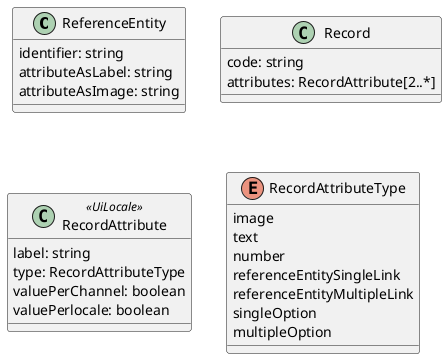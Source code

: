 @startuml
class ReferenceEntity {
    identifier: string 
    attributeAsLabel: string
    attributeAsImage: string
    
}

class Record  {
    code: string
    'label and image are two default attributes.
    attributes: RecordAttribute[2..*]
}


class RecordAttribute <<UiLocale>> {
    label: string 
    type: RecordAttributeType
    valuePerChannel: boolean
    valuePerlocale: boolean
}

'//TODO describe entity reference attribute types.
enum RecordAttributeType {
    image 
    text
    number
    referenceEntitySingleLink
    referenceEntityMultipleLink
    singleOption
    multipleOption
} 

@enduml